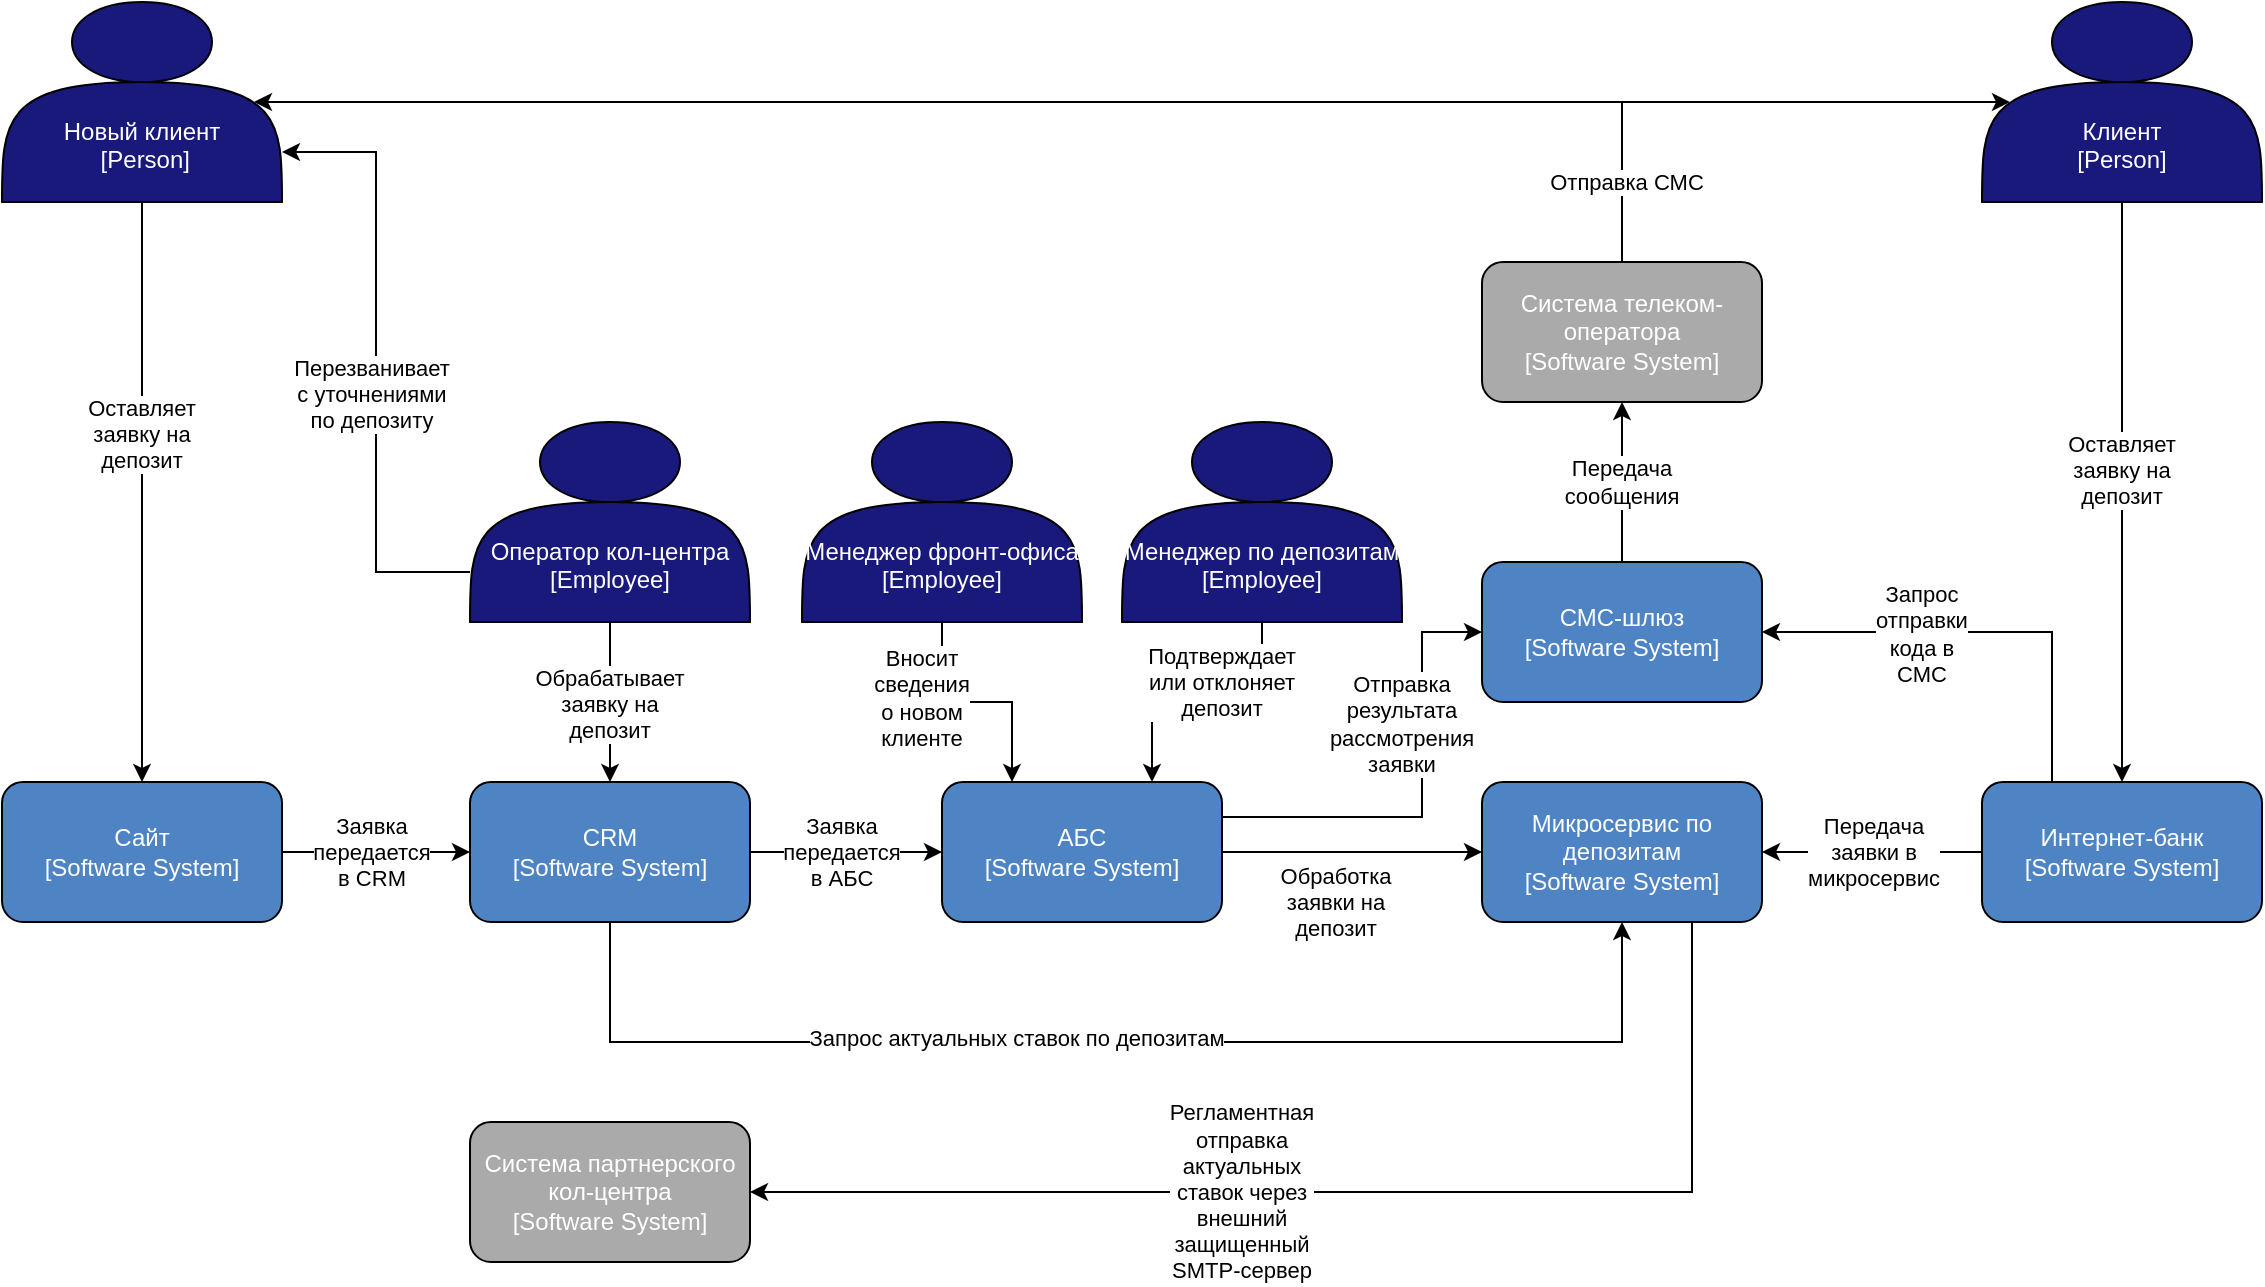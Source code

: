 <mxfile version="27.0.9">
  <diagram name="Страница — 1" id="u2UL2EnWTd_96jANU8_q">
    <mxGraphModel dx="946" dy="621" grid="1" gridSize="10" guides="1" tooltips="1" connect="1" arrows="1" fold="1" page="1" pageScale="1" pageWidth="827" pageHeight="1169" math="0" shadow="0">
      <root>
        <mxCell id="0" />
        <mxCell id="1" parent="0" />
        <mxCell id="7VBXtj8w_6QsdJA1xl57-8" style="edgeStyle=orthogonalEdgeStyle;rounded=0;orthogonalLoop=1;jettySize=auto;html=1;exitX=0.5;exitY=1;exitDx=0;exitDy=0;" parent="1" source="7VBXtj8w_6QsdJA1xl57-1" target="7VBXtj8w_6QsdJA1xl57-6" edge="1">
          <mxGeometry relative="1" as="geometry" />
        </mxCell>
        <mxCell id="7VBXtj8w_6QsdJA1xl57-9" value="Оставляет заявку на депозит" style="edgeLabel;html=1;align=center;verticalAlign=middle;resizable=0;points=[];whiteSpace=wrap;" parent="7VBXtj8w_6QsdJA1xl57-8" vertex="1" connectable="0">
          <mxGeometry x="-0.2" relative="1" as="geometry">
            <mxPoint as="offset" />
          </mxGeometry>
        </mxCell>
        <mxCell id="7VBXtj8w_6QsdJA1xl57-1" value="&lt;div&gt;&lt;br&gt;&lt;/div&gt;&lt;div&gt;&lt;br&gt;&lt;/div&gt;&lt;div&gt;&amp;nbsp;&lt;/div&gt;&lt;div&gt;Новый клиент&lt;br&gt;&amp;nbsp;[Person]&lt;/div&gt;" style="shape=actor;whiteSpace=wrap;html=1;fillColor=#19197C;fontColor=#FFFFFF;" parent="1" vertex="1">
          <mxGeometry x="40" y="60" width="140" height="100" as="geometry" />
        </mxCell>
        <mxCell id="7VBXtj8w_6QsdJA1xl57-10" style="edgeStyle=orthogonalEdgeStyle;rounded=0;orthogonalLoop=1;jettySize=auto;html=1;exitX=0.5;exitY=1;exitDx=0;exitDy=0;entryX=0.5;entryY=0;entryDx=0;entryDy=0;" parent="1" source="7VBXtj8w_6QsdJA1xl57-2" target="7VBXtj8w_6QsdJA1xl57-7" edge="1">
          <mxGeometry relative="1" as="geometry" />
        </mxCell>
        <mxCell id="7VBXtj8w_6QsdJA1xl57-11" value="Оставляет заявку на депозит" style="edgeLabel;html=1;align=center;verticalAlign=middle;resizable=0;points=[];whiteSpace=wrap;" parent="7VBXtj8w_6QsdJA1xl57-10" vertex="1" connectable="0">
          <mxGeometry x="-0.057" y="2" relative="1" as="geometry">
            <mxPoint x="-2" y="-3" as="offset" />
          </mxGeometry>
        </mxCell>
        <mxCell id="7VBXtj8w_6QsdJA1xl57-2" value="&lt;div&gt;&lt;br&gt;&lt;/div&gt;&lt;div&gt;&lt;br&gt;&lt;/div&gt;&lt;div&gt;&lt;br&gt;&lt;/div&gt;&lt;div&gt;Клиент&lt;br&gt;[Person]&lt;/div&gt;" style="shape=actor;whiteSpace=wrap;html=1;fillColor=#19197C;fontColor=#FFFFFF;" parent="1" vertex="1">
          <mxGeometry x="1030" y="60" width="140" height="100" as="geometry" />
        </mxCell>
        <mxCell id="7VBXtj8w_6QsdJA1xl57-17" style="edgeStyle=orthogonalEdgeStyle;rounded=0;orthogonalLoop=1;jettySize=auto;html=1;exitX=0.5;exitY=1;exitDx=0;exitDy=0;entryX=0.5;entryY=0;entryDx=0;entryDy=0;" parent="1" source="7VBXtj8w_6QsdJA1xl57-3" target="7VBXtj8w_6QsdJA1xl57-13" edge="1">
          <mxGeometry relative="1" as="geometry" />
        </mxCell>
        <mxCell id="7VBXtj8w_6QsdJA1xl57-18" value="Обрабатывает заявку на депозит" style="edgeLabel;html=1;align=center;verticalAlign=middle;resizable=0;points=[];whiteSpace=wrap;" parent="7VBXtj8w_6QsdJA1xl57-17" vertex="1" connectable="0">
          <mxGeometry x="-0.164" relative="1" as="geometry">
            <mxPoint y="7" as="offset" />
          </mxGeometry>
        </mxCell>
        <mxCell id="7VBXtj8w_6QsdJA1xl57-27" style="edgeStyle=orthogonalEdgeStyle;rounded=0;orthogonalLoop=1;jettySize=auto;html=1;exitX=0;exitY=0.75;exitDx=0;exitDy=0;entryX=1;entryY=0.75;entryDx=0;entryDy=0;" parent="1" source="7VBXtj8w_6QsdJA1xl57-3" target="7VBXtj8w_6QsdJA1xl57-1" edge="1">
          <mxGeometry relative="1" as="geometry" />
        </mxCell>
        <mxCell id="7VBXtj8w_6QsdJA1xl57-28" value="Перезванивает с уточнениями по депозиту" style="edgeLabel;html=1;align=center;verticalAlign=middle;resizable=0;points=[];whiteSpace=wrap;" parent="7VBXtj8w_6QsdJA1xl57-27" vertex="1" connectable="0">
          <mxGeometry x="-0.105" y="2" relative="1" as="geometry">
            <mxPoint as="offset" />
          </mxGeometry>
        </mxCell>
        <mxCell id="7VBXtj8w_6QsdJA1xl57-3" value="&lt;div&gt;&lt;br&gt;&lt;/div&gt;&lt;div&gt;&lt;br&gt;&lt;/div&gt;&lt;div&gt;&lt;br&gt;&lt;/div&gt;&lt;div&gt;Оператор кол-центра&lt;br&gt;[Employee]&lt;/div&gt;" style="shape=actor;whiteSpace=wrap;html=1;fontColor=#FFFFFF;fillColor=#19197C;" parent="1" vertex="1">
          <mxGeometry x="274" y="270" width="140" height="100" as="geometry" />
        </mxCell>
        <mxCell id="7VBXtj8w_6QsdJA1xl57-20" style="edgeStyle=orthogonalEdgeStyle;rounded=0;orthogonalLoop=1;jettySize=auto;html=1;exitX=0.5;exitY=1;exitDx=0;exitDy=0;entryX=0.25;entryY=0;entryDx=0;entryDy=0;" parent="1" source="7VBXtj8w_6QsdJA1xl57-4" target="7VBXtj8w_6QsdJA1xl57-12" edge="1">
          <mxGeometry relative="1" as="geometry" />
        </mxCell>
        <mxCell id="7VBXtj8w_6QsdJA1xl57-23" value="Вносит сведения о новом клиенте" style="edgeLabel;html=1;align=center;verticalAlign=middle;resizable=0;points=[];whiteSpace=wrap;" parent="7VBXtj8w_6QsdJA1xl57-20" vertex="1" connectable="0">
          <mxGeometry x="-0.339" y="-1" relative="1" as="geometry">
            <mxPoint x="-9" as="offset" />
          </mxGeometry>
        </mxCell>
        <mxCell id="7VBXtj8w_6QsdJA1xl57-4" value="&lt;div&gt;&lt;br&gt;&lt;/div&gt;&lt;div&gt;&lt;br&gt;&lt;/div&gt;&lt;div&gt;&lt;br&gt;&lt;/div&gt;&lt;div&gt;Менеджер фронт-офиса&lt;br&gt;[Employee]&lt;/div&gt;" style="shape=actor;whiteSpace=wrap;html=1;fillColor=#19197C;fontColor=#FFFFFF;" parent="1" vertex="1">
          <mxGeometry x="440" y="270" width="140" height="100" as="geometry" />
        </mxCell>
        <mxCell id="7VBXtj8w_6QsdJA1xl57-22" style="edgeStyle=orthogonalEdgeStyle;rounded=0;orthogonalLoop=1;jettySize=auto;html=1;exitX=0.5;exitY=1;exitDx=0;exitDy=0;entryX=0.75;entryY=0;entryDx=0;entryDy=0;" parent="1" source="7VBXtj8w_6QsdJA1xl57-5" target="7VBXtj8w_6QsdJA1xl57-12" edge="1">
          <mxGeometry relative="1" as="geometry" />
        </mxCell>
        <mxCell id="7VBXtj8w_6QsdJA1xl57-24" value="Подтверждает или отклоняет депозит" style="edgeLabel;html=1;align=center;verticalAlign=middle;resizable=0;points=[];whiteSpace=wrap;" parent="7VBXtj8w_6QsdJA1xl57-22" vertex="1" connectable="0">
          <mxGeometry x="-0.763" y="1" relative="1" as="geometry">
            <mxPoint x="-21" y="14" as="offset" />
          </mxGeometry>
        </mxCell>
        <mxCell id="7VBXtj8w_6QsdJA1xl57-5" value="&lt;div&gt;&lt;br&gt;&lt;/div&gt;&lt;div&gt;&lt;br&gt;&lt;/div&gt;&lt;div&gt;&lt;br&gt;&lt;/div&gt;&lt;div&gt;Менеджер по депозитам&lt;br&gt;[Employee]&lt;/div&gt;" style="shape=actor;whiteSpace=wrap;html=1;fillColor=#19197C;fontColor=#FFFFFF;" parent="1" vertex="1">
          <mxGeometry x="600" y="270" width="140" height="100" as="geometry" />
        </mxCell>
        <mxCell id="7VBXtj8w_6QsdJA1xl57-15" style="edgeStyle=orthogonalEdgeStyle;rounded=0;orthogonalLoop=1;jettySize=auto;html=1;exitX=1;exitY=0.5;exitDx=0;exitDy=0;entryX=0;entryY=0.5;entryDx=0;entryDy=0;" parent="1" source="7VBXtj8w_6QsdJA1xl57-6" target="7VBXtj8w_6QsdJA1xl57-13" edge="1">
          <mxGeometry relative="1" as="geometry" />
        </mxCell>
        <mxCell id="7VBXtj8w_6QsdJA1xl57-16" value="Заявка передается в CRM" style="edgeLabel;html=1;align=center;verticalAlign=middle;resizable=0;points=[];whiteSpace=wrap;" parent="7VBXtj8w_6QsdJA1xl57-15" vertex="1" connectable="0">
          <mxGeometry x="-0.333" y="1" relative="1" as="geometry">
            <mxPoint x="13" y="1" as="offset" />
          </mxGeometry>
        </mxCell>
        <mxCell id="7VBXtj8w_6QsdJA1xl57-6" value="Сайт&lt;br&gt;[Software System]" style="rounded=1;whiteSpace=wrap;html=1;fillColor=#4E84C3;fontColor=#FFFFFF;" parent="1" vertex="1">
          <mxGeometry x="40" y="450" width="140" height="70" as="geometry" />
        </mxCell>
        <mxCell id="7VBXtj8w_6QsdJA1xl57-25" style="edgeStyle=orthogonalEdgeStyle;rounded=0;orthogonalLoop=1;jettySize=auto;html=1;exitX=0;exitY=0.5;exitDx=0;exitDy=0;entryX=1;entryY=0.5;entryDx=0;entryDy=0;" parent="1" source="7VBXtj8w_6QsdJA1xl57-7" target="3c-Bg4bv_CAoZ4hy7-Wn-1" edge="1">
          <mxGeometry relative="1" as="geometry" />
        </mxCell>
        <mxCell id="7VBXtj8w_6QsdJA1xl57-26" value="Передача заявки в микросервис" style="edgeLabel;html=1;align=center;verticalAlign=middle;resizable=0;points=[];whiteSpace=wrap;" parent="7VBXtj8w_6QsdJA1xl57-25" vertex="1" connectable="0">
          <mxGeometry x="0.133" y="-3" relative="1" as="geometry">
            <mxPoint x="8" y="3" as="offset" />
          </mxGeometry>
        </mxCell>
        <mxCell id="7VBXtj8w_6QsdJA1xl57-33" style="edgeStyle=orthogonalEdgeStyle;rounded=0;orthogonalLoop=1;jettySize=auto;html=1;exitX=0.25;exitY=0;exitDx=0;exitDy=0;entryX=1;entryY=0.5;entryDx=0;entryDy=0;" parent="1" source="7VBXtj8w_6QsdJA1xl57-7" target="7VBXtj8w_6QsdJA1xl57-29" edge="1">
          <mxGeometry relative="1" as="geometry" />
        </mxCell>
        <mxCell id="7VBXtj8w_6QsdJA1xl57-35" value="Запрос отправки кода в СМС" style="edgeLabel;html=1;align=center;verticalAlign=middle;resizable=0;points=[];whiteSpace=wrap;" parent="7VBXtj8w_6QsdJA1xl57-33" vertex="1" connectable="0">
          <mxGeometry x="-0.676" relative="1" as="geometry">
            <mxPoint x="-65" y="-39" as="offset" />
          </mxGeometry>
        </mxCell>
        <mxCell id="7VBXtj8w_6QsdJA1xl57-7" value="Интернет-банк&lt;div&gt;[Software System]&lt;/div&gt;" style="rounded=1;whiteSpace=wrap;html=1;fillColor=#4E84C3;fontColor=#FFFFFF;" parent="1" vertex="1">
          <mxGeometry x="1030" y="450" width="140" height="70" as="geometry" />
        </mxCell>
        <mxCell id="7VBXtj8w_6QsdJA1xl57-30" style="edgeStyle=orthogonalEdgeStyle;rounded=0;orthogonalLoop=1;jettySize=auto;html=1;exitX=1;exitY=0.25;exitDx=0;exitDy=0;entryX=0;entryY=0.5;entryDx=0;entryDy=0;" parent="1" source="7VBXtj8w_6QsdJA1xl57-12" target="7VBXtj8w_6QsdJA1xl57-29" edge="1">
          <mxGeometry relative="1" as="geometry">
            <Array as="points">
              <mxPoint x="750" y="468" />
              <mxPoint x="750" y="375" />
            </Array>
          </mxGeometry>
        </mxCell>
        <mxCell id="7VBXtj8w_6QsdJA1xl57-31" value="Отправка результата рассмотрения заявки" style="edgeLabel;html=1;align=center;verticalAlign=middle;resizable=0;points=[];whiteSpace=wrap;" parent="7VBXtj8w_6QsdJA1xl57-30" vertex="1" connectable="0">
          <mxGeometry x="-0.167" y="3" relative="1" as="geometry">
            <mxPoint x="-3" y="-44" as="offset" />
          </mxGeometry>
        </mxCell>
        <mxCell id="3c-Bg4bv_CAoZ4hy7-Wn-2" style="edgeStyle=orthogonalEdgeStyle;rounded=0;orthogonalLoop=1;jettySize=auto;html=1;exitX=1;exitY=0.5;exitDx=0;exitDy=0;entryX=0;entryY=0.5;entryDx=0;entryDy=0;" parent="1" source="7VBXtj8w_6QsdJA1xl57-12" target="3c-Bg4bv_CAoZ4hy7-Wn-1" edge="1">
          <mxGeometry relative="1" as="geometry" />
        </mxCell>
        <mxCell id="3c-Bg4bv_CAoZ4hy7-Wn-3" value="Обработка заявки на депозит" style="edgeLabel;html=1;align=center;verticalAlign=middle;resizable=0;points=[];whiteSpace=wrap;" parent="3c-Bg4bv_CAoZ4hy7-Wn-2" vertex="1" connectable="0">
          <mxGeometry x="-0.3" relative="1" as="geometry">
            <mxPoint x="11" y="25" as="offset" />
          </mxGeometry>
        </mxCell>
        <mxCell id="7VBXtj8w_6QsdJA1xl57-12" value="АБС&lt;div&gt;[Software System]&lt;/div&gt;" style="rounded=1;whiteSpace=wrap;html=1;fillColor=#4E84C3;fontColor=#FFFFFF;" parent="1" vertex="1">
          <mxGeometry x="510" y="450" width="140" height="70" as="geometry" />
        </mxCell>
        <mxCell id="7VBXtj8w_6QsdJA1xl57-19" style="edgeStyle=orthogonalEdgeStyle;rounded=0;orthogonalLoop=1;jettySize=auto;html=1;exitX=1;exitY=0.5;exitDx=0;exitDy=0;entryX=0;entryY=0.5;entryDx=0;entryDy=0;" parent="1" source="7VBXtj8w_6QsdJA1xl57-13" target="7VBXtj8w_6QsdJA1xl57-12" edge="1">
          <mxGeometry relative="1" as="geometry" />
        </mxCell>
        <mxCell id="7VBXtj8w_6QsdJA1xl57-21" value="Заявка передается в АБС" style="edgeLabel;html=1;align=center;verticalAlign=middle;resizable=0;points=[];whiteSpace=wrap;" parent="7VBXtj8w_6QsdJA1xl57-19" vertex="1" connectable="0">
          <mxGeometry y="1" relative="1" as="geometry">
            <mxPoint x="-2" y="1" as="offset" />
          </mxGeometry>
        </mxCell>
        <mxCell id="OY31IEBc404bFV-EftGe-1" style="edgeStyle=orthogonalEdgeStyle;rounded=0;orthogonalLoop=1;jettySize=auto;html=1;exitX=0.5;exitY=1;exitDx=0;exitDy=0;entryX=0.5;entryY=1;entryDx=0;entryDy=0;" edge="1" parent="1" source="7VBXtj8w_6QsdJA1xl57-13" target="3c-Bg4bv_CAoZ4hy7-Wn-1">
          <mxGeometry relative="1" as="geometry">
            <Array as="points">
              <mxPoint x="344" y="580" />
              <mxPoint x="850" y="580" />
            </Array>
          </mxGeometry>
        </mxCell>
        <mxCell id="OY31IEBc404bFV-EftGe-2" value="Запрос актуальных ставок по депозитам" style="edgeLabel;html=1;align=center;verticalAlign=middle;resizable=0;points=[];" vertex="1" connectable="0" parent="OY31IEBc404bFV-EftGe-1">
          <mxGeometry x="-0.161" y="2" relative="1" as="geometry">
            <mxPoint as="offset" />
          </mxGeometry>
        </mxCell>
        <mxCell id="7VBXtj8w_6QsdJA1xl57-13" value="CRM&lt;div&gt;[Software System]&lt;/div&gt;" style="rounded=1;whiteSpace=wrap;html=1;fillColor=#4E84C3;fontColor=#FFFFFF;" parent="1" vertex="1">
          <mxGeometry x="274" y="450" width="140" height="70" as="geometry" />
        </mxCell>
        <mxCell id="7VBXtj8w_6QsdJA1xl57-37" style="edgeStyle=orthogonalEdgeStyle;rounded=0;orthogonalLoop=1;jettySize=auto;html=1;exitX=0.5;exitY=0;exitDx=0;exitDy=0;entryX=0.5;entryY=1;entryDx=0;entryDy=0;" parent="1" source="7VBXtj8w_6QsdJA1xl57-29" target="7VBXtj8w_6QsdJA1xl57-36" edge="1">
          <mxGeometry relative="1" as="geometry" />
        </mxCell>
        <mxCell id="7VBXtj8w_6QsdJA1xl57-38" value="Передача сообщения" style="edgeLabel;html=1;align=center;verticalAlign=middle;resizable=0;points=[];whiteSpace=wrap;" parent="7VBXtj8w_6QsdJA1xl57-37" vertex="1" connectable="0">
          <mxGeometry x="-0.371" relative="1" as="geometry">
            <mxPoint y="-15" as="offset" />
          </mxGeometry>
        </mxCell>
        <mxCell id="7VBXtj8w_6QsdJA1xl57-29" value="СМС-шлюз&lt;div&gt;[Software System]&lt;/div&gt;" style="rounded=1;whiteSpace=wrap;html=1;fillColor=#4E84C3;fontColor=#FFFFFF;" parent="1" vertex="1">
          <mxGeometry x="780" y="340" width="140" height="70" as="geometry" />
        </mxCell>
        <mxCell id="7VBXtj8w_6QsdJA1xl57-39" style="edgeStyle=orthogonalEdgeStyle;rounded=0;orthogonalLoop=1;jettySize=auto;html=1;exitX=0.5;exitY=0;exitDx=0;exitDy=0;entryX=0.1;entryY=0.5;entryDx=0;entryDy=0;entryPerimeter=0;" parent="1" source="7VBXtj8w_6QsdJA1xl57-36" target="7VBXtj8w_6QsdJA1xl57-2" edge="1">
          <mxGeometry relative="1" as="geometry">
            <Array as="points">
              <mxPoint x="850" y="110" />
            </Array>
          </mxGeometry>
        </mxCell>
        <mxCell id="7VBXtj8w_6QsdJA1xl57-40" style="edgeStyle=orthogonalEdgeStyle;rounded=0;orthogonalLoop=1;jettySize=auto;html=1;exitX=0.5;exitY=0;exitDx=0;exitDy=0;entryX=0.9;entryY=0.5;entryDx=0;entryDy=0;entryPerimeter=0;" parent="1" source="7VBXtj8w_6QsdJA1xl57-36" target="7VBXtj8w_6QsdJA1xl57-1" edge="1">
          <mxGeometry relative="1" as="geometry">
            <Array as="points">
              <mxPoint x="850" y="110" />
            </Array>
          </mxGeometry>
        </mxCell>
        <mxCell id="7VBXtj8w_6QsdJA1xl57-41" value="Отправка СМС" style="edgeLabel;html=1;align=center;verticalAlign=middle;resizable=0;points=[];" parent="7VBXtj8w_6QsdJA1xl57-40" vertex="1" connectable="0">
          <mxGeometry x="-0.636" y="-1" relative="1" as="geometry">
            <mxPoint x="61" y="41" as="offset" />
          </mxGeometry>
        </mxCell>
        <mxCell id="7VBXtj8w_6QsdJA1xl57-36" value="Система телеком-оператора&lt;div&gt;[Software System]&lt;/div&gt;" style="rounded=1;whiteSpace=wrap;html=1;fillColor=#AAAAAA;fontColor=#FFFFFF;" parent="1" vertex="1">
          <mxGeometry x="780" y="190" width="140" height="70" as="geometry" />
        </mxCell>
        <mxCell id="OY31IEBc404bFV-EftGe-5" style="edgeStyle=orthogonalEdgeStyle;rounded=0;orthogonalLoop=1;jettySize=auto;html=1;exitX=0.75;exitY=1;exitDx=0;exitDy=0;entryX=1;entryY=0.5;entryDx=0;entryDy=0;" edge="1" parent="1" source="3c-Bg4bv_CAoZ4hy7-Wn-1" target="OY31IEBc404bFV-EftGe-3">
          <mxGeometry relative="1" as="geometry">
            <mxPoint x="885" y="610" as="targetPoint" />
          </mxGeometry>
        </mxCell>
        <mxCell id="OY31IEBc404bFV-EftGe-6" value="Регламентная отправка актуальных ставок через внешний защищенный SMTP-сервер" style="edgeLabel;html=1;align=center;verticalAlign=middle;resizable=0;points=[];whiteSpace=wrap;" vertex="1" connectable="0" parent="OY31IEBc404bFV-EftGe-5">
          <mxGeometry x="0.515" y="-1" relative="1" as="geometry">
            <mxPoint x="99" y="1" as="offset" />
          </mxGeometry>
        </mxCell>
        <mxCell id="3c-Bg4bv_CAoZ4hy7-Wn-1" value="Микросервис по депозитам&lt;div&gt;[Software System]&lt;/div&gt;" style="rounded=1;whiteSpace=wrap;html=1;fillColor=#4E84C3;fontColor=#FFFFFF;" parent="1" vertex="1">
          <mxGeometry x="780" y="450" width="140" height="70" as="geometry" />
        </mxCell>
        <mxCell id="OY31IEBc404bFV-EftGe-3" value="Система партнерского кол-центра&lt;div&gt;[Software System]&lt;/div&gt;" style="rounded=1;whiteSpace=wrap;html=1;fillColor=#AAAAAA;fontColor=#FFFFFF;" vertex="1" parent="1">
          <mxGeometry x="274" y="620" width="140" height="70" as="geometry" />
        </mxCell>
      </root>
    </mxGraphModel>
  </diagram>
</mxfile>
